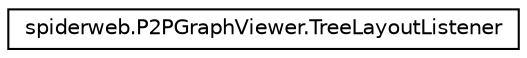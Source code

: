 digraph G
{
  edge [fontname="Helvetica",fontsize="10",labelfontname="Helvetica",labelfontsize="10"];
  node [fontname="Helvetica",fontsize="10",shape=record];
  rankdir=LR;
  Node1 [label="spiderweb.P2PGraphViewer.TreeLayoutListener",height=0.2,width=0.4,color="black", fillcolor="white", style="filled",URL="$classspiderweb_1_1_p2_p_graph_viewer_1_1_tree_layout_listener.html"];
}
